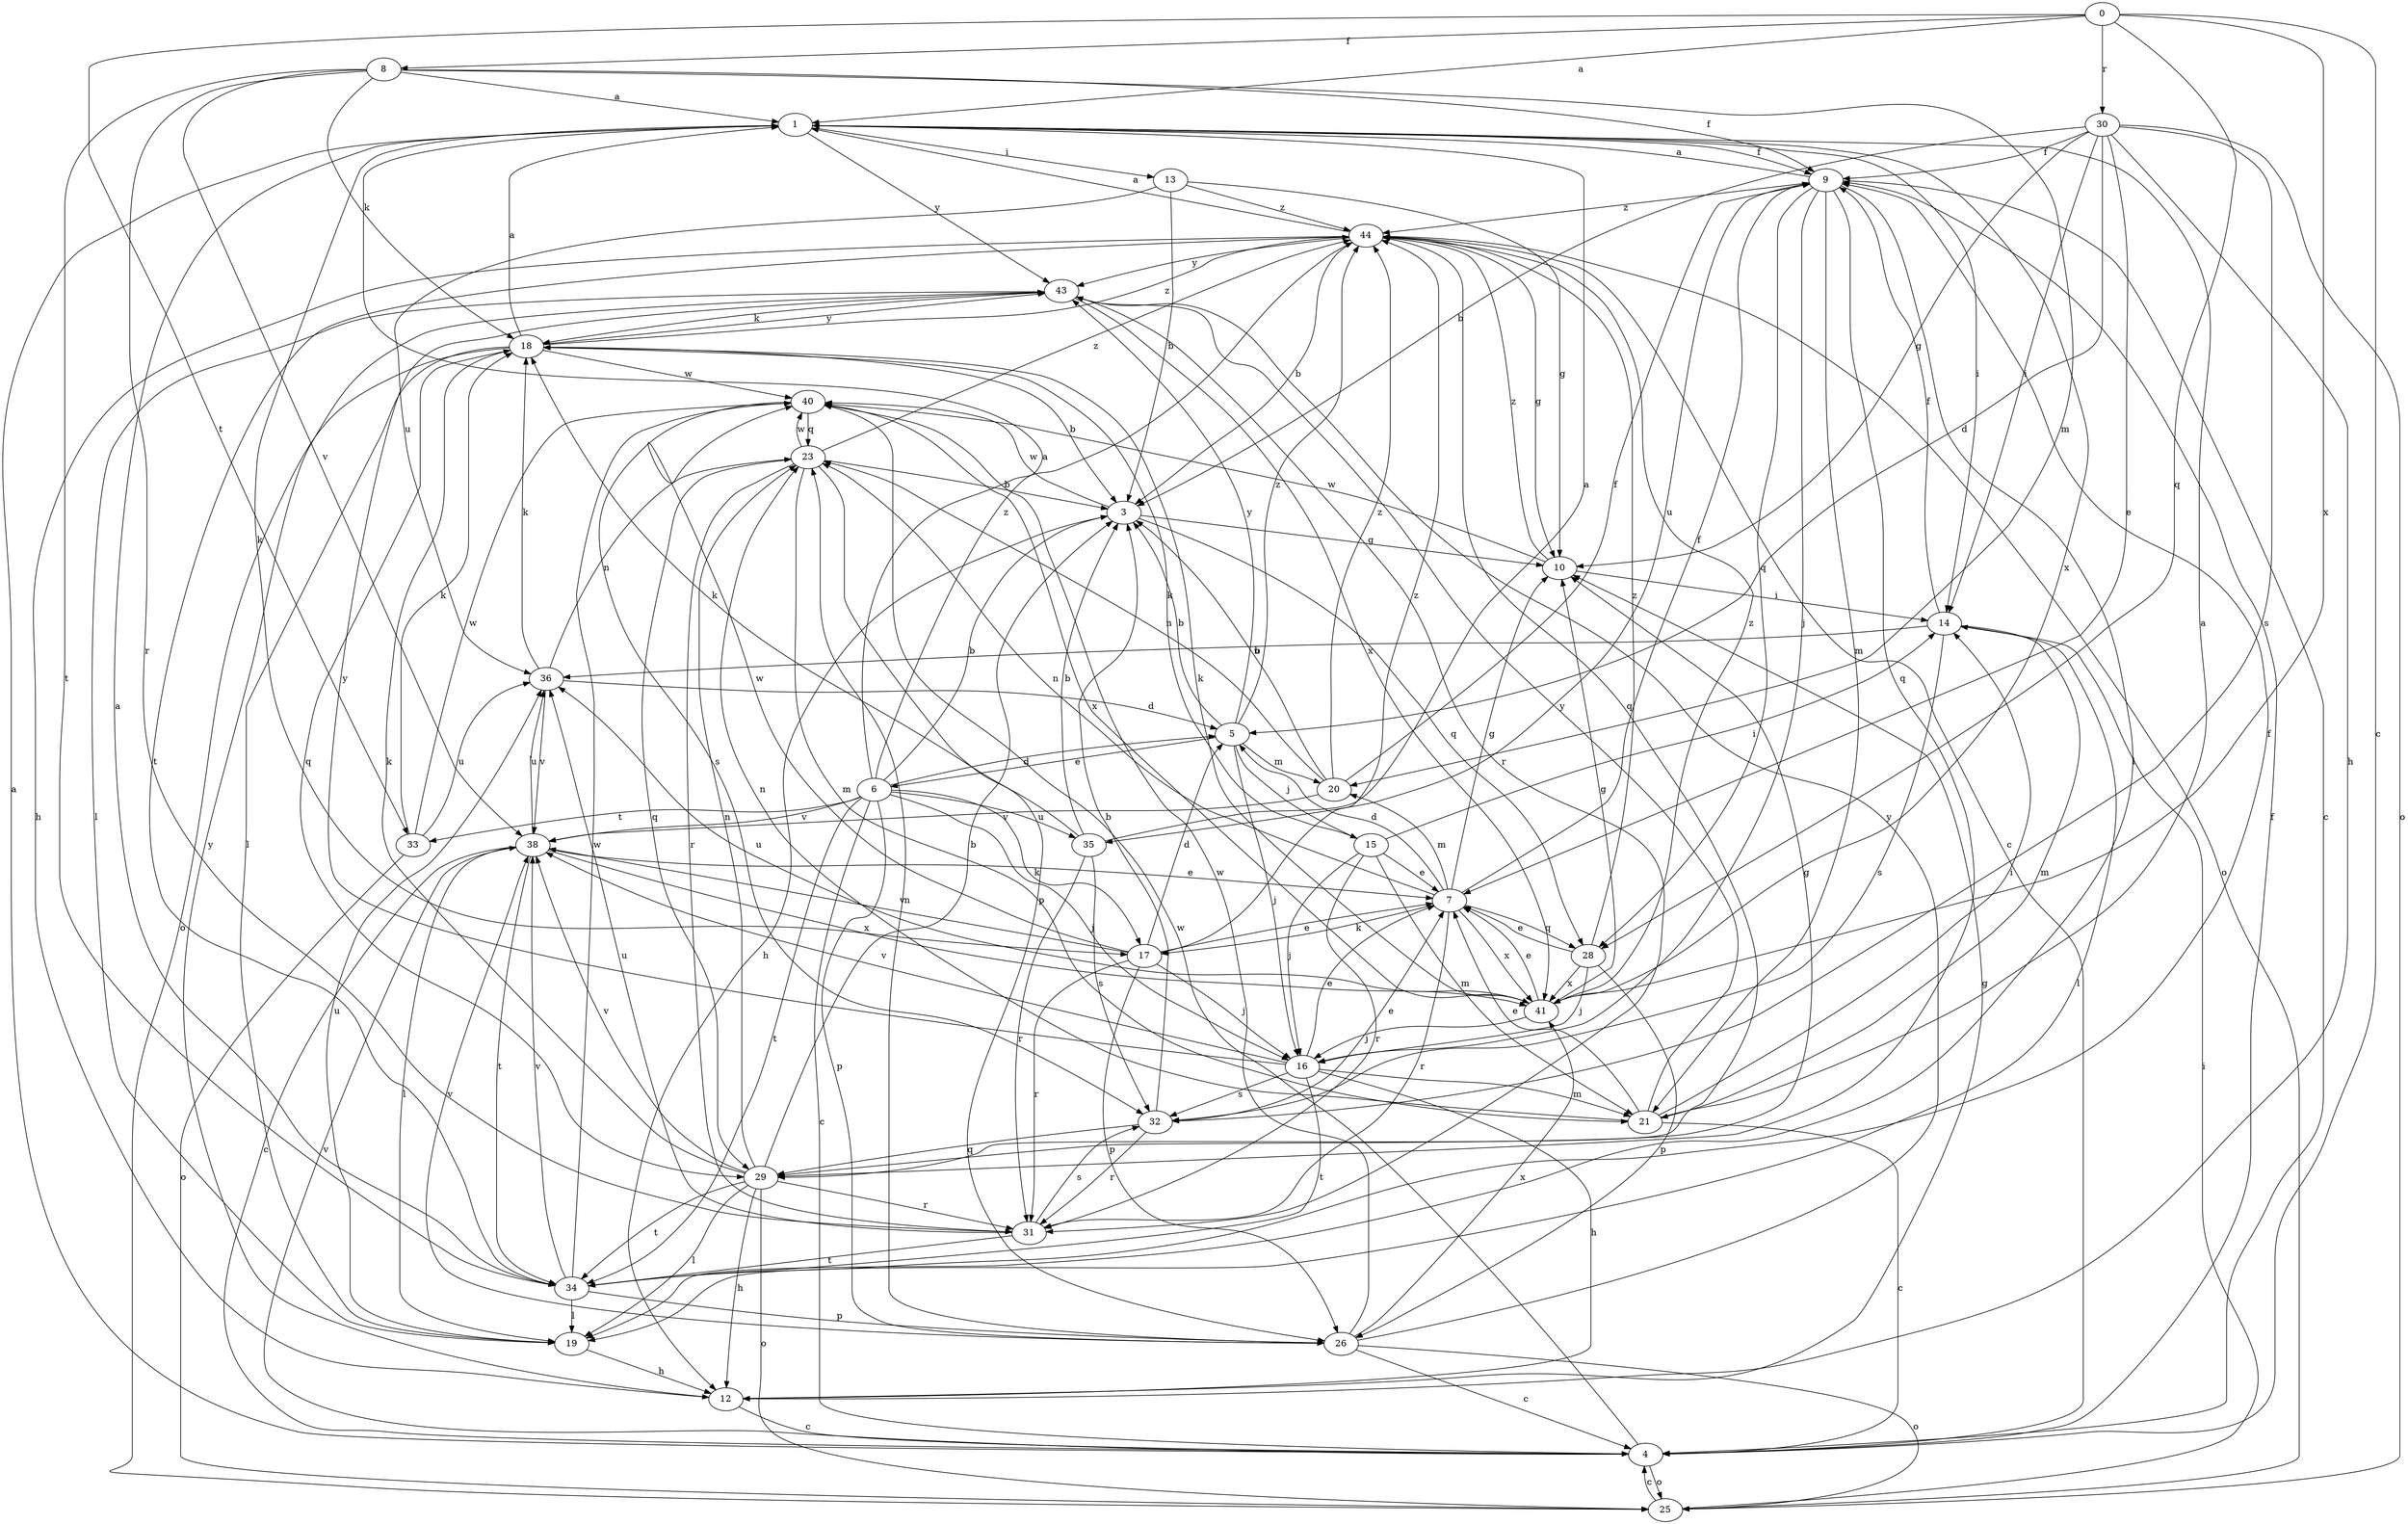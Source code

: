 strict digraph  {
0;
1;
3;
4;
5;
6;
7;
8;
9;
10;
12;
13;
14;
15;
16;
17;
18;
19;
20;
21;
23;
25;
26;
28;
29;
30;
31;
32;
33;
34;
35;
36;
38;
40;
41;
43;
44;
0 -> 1  [label=a];
0 -> 4  [label=c];
0 -> 8  [label=f];
0 -> 28  [label=q];
0 -> 30  [label=r];
0 -> 33  [label=t];
0 -> 41  [label=x];
1 -> 9  [label=f];
1 -> 13  [label=i];
1 -> 14  [label=i];
1 -> 17  [label=k];
1 -> 41  [label=x];
1 -> 43  [label=y];
3 -> 10  [label=g];
3 -> 12  [label=h];
3 -> 28  [label=q];
3 -> 40  [label=w];
4 -> 1  [label=a];
4 -> 9  [label=f];
4 -> 25  [label=o];
4 -> 38  [label=v];
4 -> 40  [label=w];
5 -> 3  [label=b];
5 -> 6  [label=e];
5 -> 15  [label=j];
5 -> 16  [label=j];
5 -> 20  [label=m];
5 -> 43  [label=y];
5 -> 44  [label=z];
6 -> 1  [label=a];
6 -> 3  [label=b];
6 -> 4  [label=c];
6 -> 5  [label=d];
6 -> 16  [label=j];
6 -> 17  [label=k];
6 -> 26  [label=p];
6 -> 33  [label=t];
6 -> 34  [label=t];
6 -> 35  [label=u];
6 -> 38  [label=v];
6 -> 44  [label=z];
7 -> 5  [label=d];
7 -> 9  [label=f];
7 -> 10  [label=g];
7 -> 17  [label=k];
7 -> 20  [label=m];
7 -> 23  [label=n];
7 -> 28  [label=q];
7 -> 31  [label=r];
7 -> 41  [label=x];
8 -> 1  [label=a];
8 -> 9  [label=f];
8 -> 18  [label=k];
8 -> 20  [label=m];
8 -> 31  [label=r];
8 -> 34  [label=t];
8 -> 38  [label=v];
9 -> 1  [label=a];
9 -> 4  [label=c];
9 -> 16  [label=j];
9 -> 19  [label=l];
9 -> 21  [label=m];
9 -> 28  [label=q];
9 -> 29  [label=q];
9 -> 35  [label=u];
9 -> 44  [label=z];
10 -> 14  [label=i];
10 -> 40  [label=w];
10 -> 44  [label=z];
12 -> 4  [label=c];
12 -> 10  [label=g];
12 -> 43  [label=y];
13 -> 3  [label=b];
13 -> 10  [label=g];
13 -> 36  [label=u];
13 -> 44  [label=z];
14 -> 9  [label=f];
14 -> 19  [label=l];
14 -> 21  [label=m];
14 -> 32  [label=s];
14 -> 36  [label=u];
15 -> 7  [label=e];
15 -> 14  [label=i];
15 -> 16  [label=j];
15 -> 18  [label=k];
15 -> 21  [label=m];
15 -> 31  [label=r];
16 -> 7  [label=e];
16 -> 12  [label=h];
16 -> 21  [label=m];
16 -> 32  [label=s];
16 -> 34  [label=t];
16 -> 38  [label=v];
16 -> 43  [label=y];
17 -> 5  [label=d];
17 -> 7  [label=e];
17 -> 16  [label=j];
17 -> 26  [label=p];
17 -> 31  [label=r];
17 -> 38  [label=v];
17 -> 40  [label=w];
17 -> 44  [label=z];
18 -> 1  [label=a];
18 -> 3  [label=b];
18 -> 19  [label=l];
18 -> 25  [label=o];
18 -> 29  [label=q];
18 -> 40  [label=w];
18 -> 43  [label=y];
18 -> 44  [label=z];
19 -> 12  [label=h];
19 -> 36  [label=u];
20 -> 3  [label=b];
20 -> 9  [label=f];
20 -> 23  [label=n];
20 -> 38  [label=v];
20 -> 44  [label=z];
21 -> 1  [label=a];
21 -> 4  [label=c];
21 -> 7  [label=e];
21 -> 14  [label=i];
21 -> 23  [label=n];
21 -> 43  [label=y];
23 -> 3  [label=b];
23 -> 21  [label=m];
23 -> 26  [label=p];
23 -> 29  [label=q];
23 -> 31  [label=r];
23 -> 40  [label=w];
23 -> 44  [label=z];
25 -> 4  [label=c];
25 -> 14  [label=i];
26 -> 4  [label=c];
26 -> 23  [label=n];
26 -> 25  [label=o];
26 -> 38  [label=v];
26 -> 40  [label=w];
26 -> 41  [label=x];
26 -> 43  [label=y];
28 -> 7  [label=e];
28 -> 16  [label=j];
28 -> 26  [label=p];
28 -> 41  [label=x];
28 -> 44  [label=z];
29 -> 3  [label=b];
29 -> 10  [label=g];
29 -> 12  [label=h];
29 -> 18  [label=k];
29 -> 19  [label=l];
29 -> 23  [label=n];
29 -> 25  [label=o];
29 -> 31  [label=r];
29 -> 34  [label=t];
29 -> 38  [label=v];
30 -> 3  [label=b];
30 -> 5  [label=d];
30 -> 7  [label=e];
30 -> 9  [label=f];
30 -> 10  [label=g];
30 -> 12  [label=h];
30 -> 14  [label=i];
30 -> 25  [label=o];
30 -> 32  [label=s];
31 -> 32  [label=s];
31 -> 34  [label=t];
31 -> 36  [label=u];
32 -> 3  [label=b];
32 -> 7  [label=e];
32 -> 29  [label=q];
32 -> 31  [label=r];
33 -> 18  [label=k];
33 -> 25  [label=o];
33 -> 36  [label=u];
33 -> 40  [label=w];
34 -> 1  [label=a];
34 -> 9  [label=f];
34 -> 19  [label=l];
34 -> 26  [label=p];
34 -> 38  [label=v];
34 -> 40  [label=w];
35 -> 1  [label=a];
35 -> 3  [label=b];
35 -> 18  [label=k];
35 -> 31  [label=r];
35 -> 32  [label=s];
36 -> 5  [label=d];
36 -> 18  [label=k];
36 -> 23  [label=n];
36 -> 38  [label=v];
38 -> 4  [label=c];
38 -> 7  [label=e];
38 -> 19  [label=l];
38 -> 34  [label=t];
38 -> 36  [label=u];
38 -> 41  [label=x];
40 -> 32  [label=s];
40 -> 41  [label=x];
40 -> 23  [label=q];
41 -> 7  [label=e];
41 -> 10  [label=g];
41 -> 16  [label=j];
41 -> 18  [label=k];
41 -> 36  [label=u];
41 -> 44  [label=z];
43 -> 18  [label=k];
43 -> 19  [label=l];
43 -> 31  [label=r];
43 -> 41  [label=x];
44 -> 1  [label=a];
44 -> 3  [label=b];
44 -> 4  [label=c];
44 -> 10  [label=g];
44 -> 12  [label=h];
44 -> 25  [label=o];
44 -> 29  [label=q];
44 -> 34  [label=t];
44 -> 43  [label=y];
}
